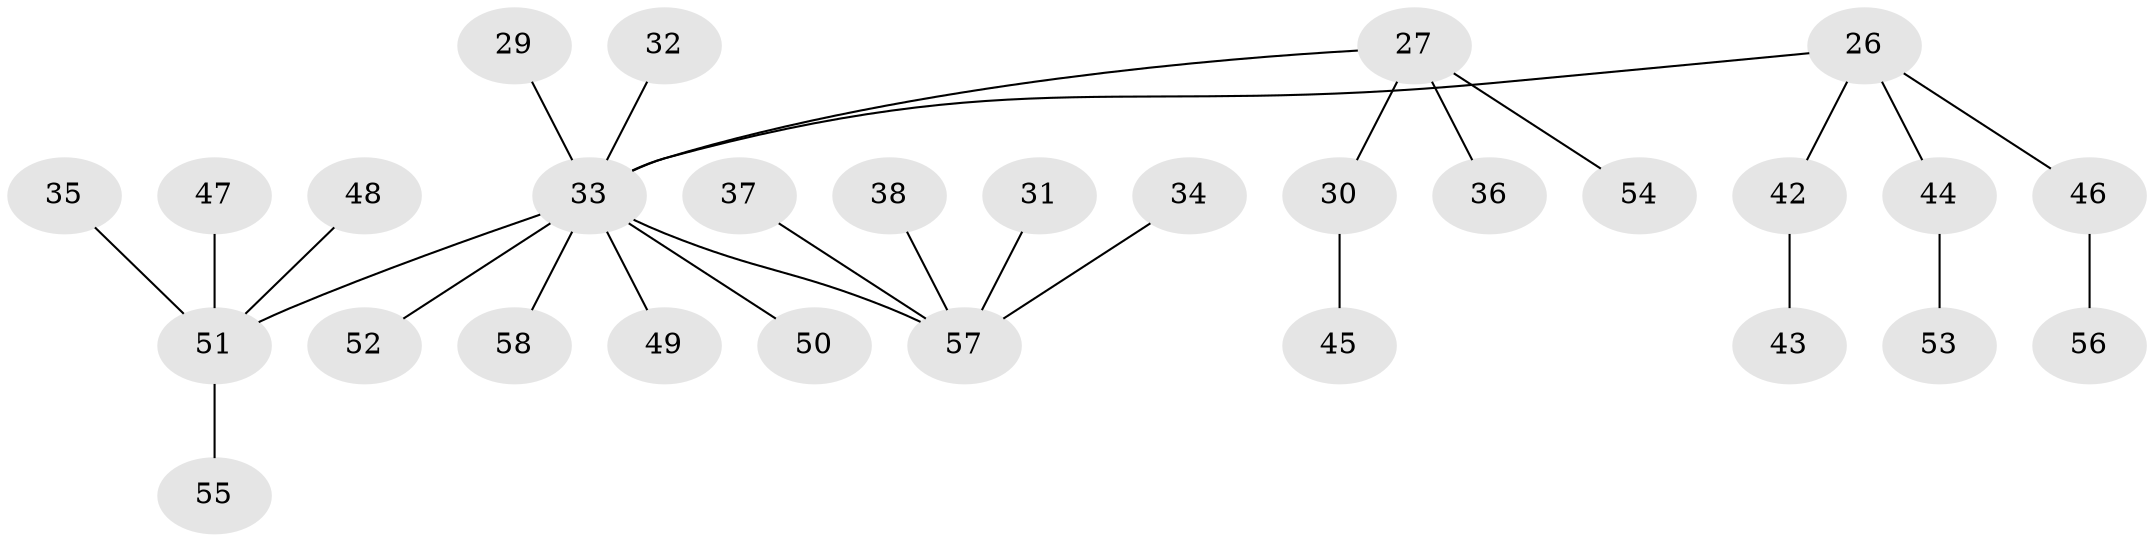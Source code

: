 // original degree distribution, {2: 0.22413793103448276, 5: 0.034482758620689655, 4: 0.08620689655172414, 6: 0.034482758620689655, 3: 0.08620689655172414, 1: 0.5344827586206896}
// Generated by graph-tools (version 1.1) at 2025/52/03/09/25 04:52:37]
// undirected, 29 vertices, 28 edges
graph export_dot {
graph [start="1"]
  node [color=gray90,style=filled];
  26 [super="+11+19+20+22"];
  27 [super="+13"];
  29;
  30;
  31;
  32 [super="+17"];
  33 [super="+4+8+6+16+18"];
  34;
  35;
  36;
  37;
  38;
  42 [super="+25+39"];
  43;
  44;
  45;
  46;
  47;
  48;
  49;
  50;
  51 [super="+40+10+14+41+23"];
  52;
  53;
  54;
  55;
  56;
  57 [super="+9+28+24"];
  58;
  26 -- 46;
  26 -- 33;
  26 -- 44;
  26 -- 42;
  27 -- 30;
  27 -- 54;
  27 -- 33;
  27 -- 36;
  29 -- 33;
  30 -- 45;
  31 -- 57;
  32 -- 33;
  33 -- 49;
  33 -- 52;
  33 -- 58;
  33 -- 51;
  33 -- 50;
  33 -- 57;
  34 -- 57;
  35 -- 51;
  37 -- 57;
  38 -- 57;
  42 -- 43;
  44 -- 53;
  46 -- 56;
  47 -- 51;
  48 -- 51;
  51 -- 55;
}
